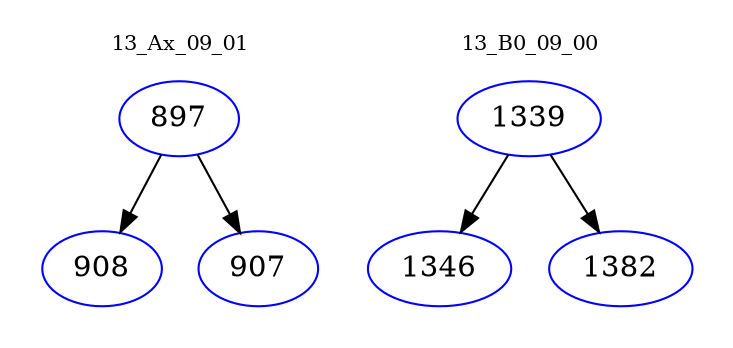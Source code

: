 digraph{
subgraph cluster_0 {
color = white
label = "13_Ax_09_01";
fontsize=10;
T0_897 [label="897", color="blue"]
T0_897 -> T0_908 [color="black"]
T0_908 [label="908", color="blue"]
T0_897 -> T0_907 [color="black"]
T0_907 [label="907", color="blue"]
}
subgraph cluster_1 {
color = white
label = "13_B0_09_00";
fontsize=10;
T1_1339 [label="1339", color="blue"]
T1_1339 -> T1_1346 [color="black"]
T1_1346 [label="1346", color="blue"]
T1_1339 -> T1_1382 [color="black"]
T1_1382 [label="1382", color="blue"]
}
}

